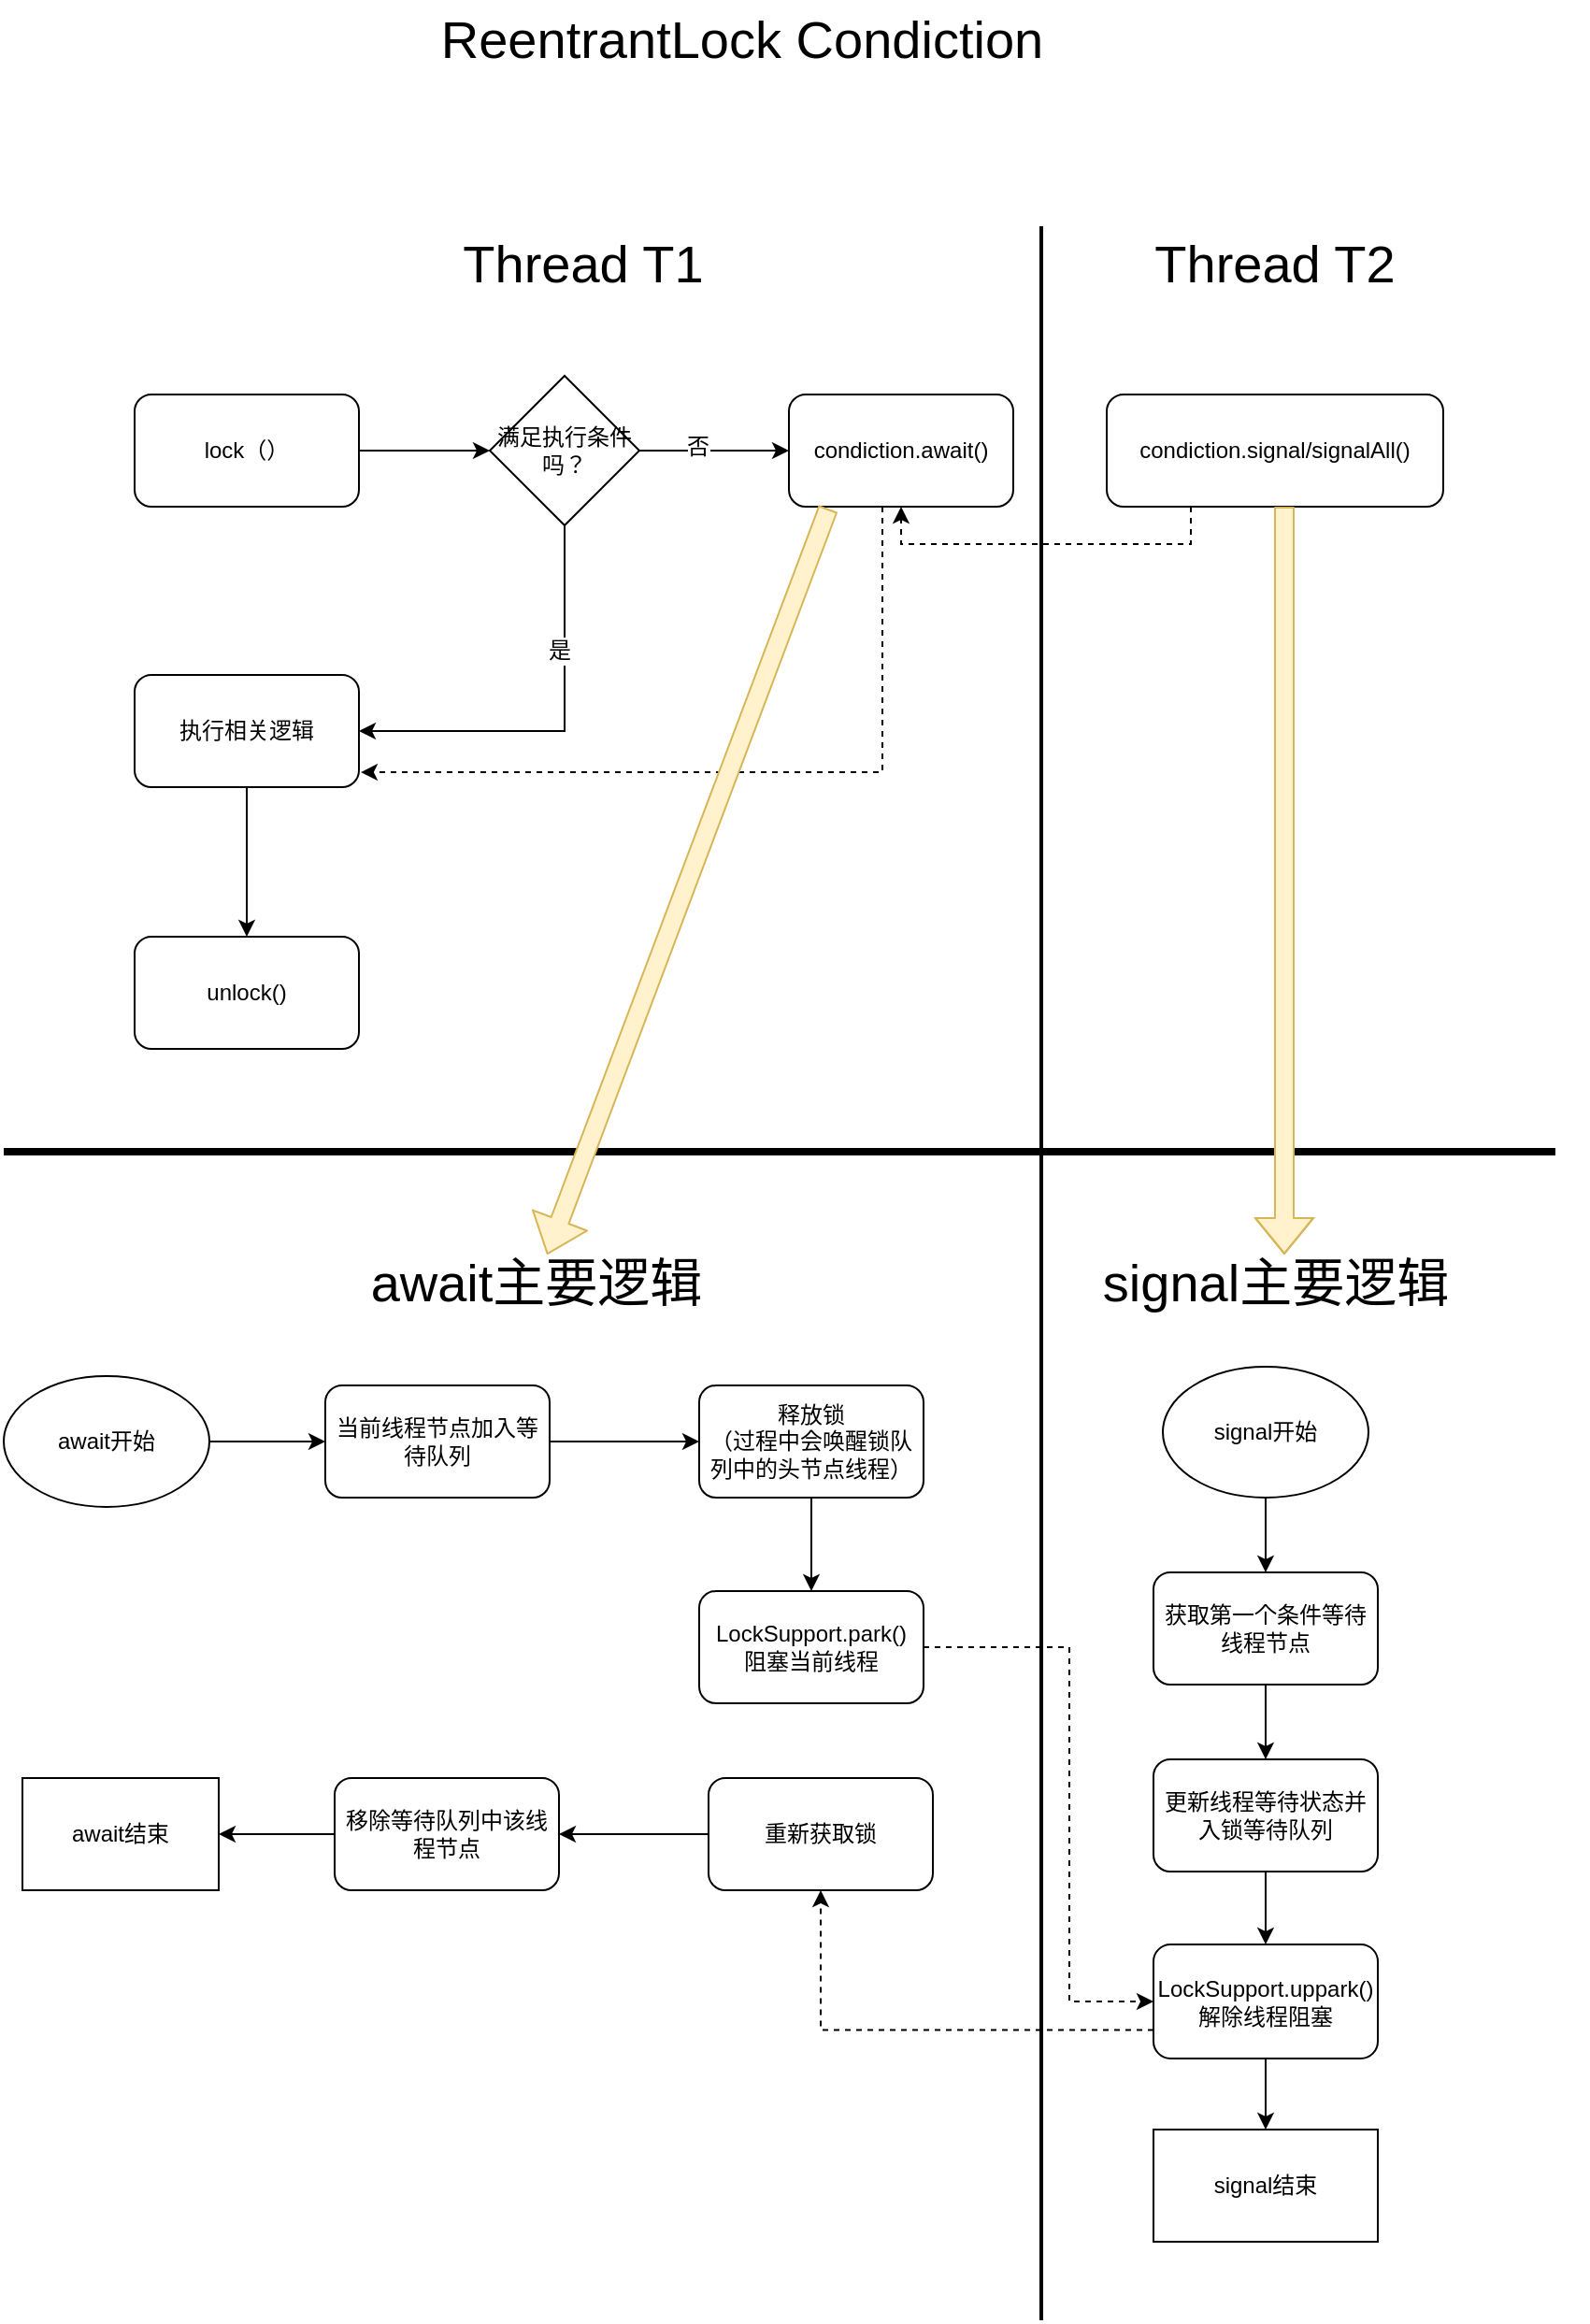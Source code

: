 <mxfile version="10.7.5" type="device"><diagram id="IPR2LpS_eU6tGA9kvpNU" name="Page-1"><mxGraphModel dx="918" dy="712" grid="1" gridSize="10" guides="1" tooltips="1" connect="1" arrows="1" fold="1" page="1" pageScale="1" pageWidth="827" pageHeight="1169" math="0" shadow="0"><root><mxCell id="0"/><mxCell id="1" parent="0"/><mxCell id="USI6KyCNQfu6QJRcM0-z-3" value="" style="edgeStyle=orthogonalEdgeStyle;rounded=0;orthogonalLoop=1;jettySize=auto;html=1;entryX=0;entryY=0.5;entryDx=0;entryDy=0;" edge="1" parent="1" source="USI6KyCNQfu6QJRcM0-z-1" target="USI6KyCNQfu6QJRcM0-z-4"><mxGeometry relative="1" as="geometry"><mxPoint x="320" y="310" as="targetPoint"/></mxGeometry></mxCell><mxCell id="USI6KyCNQfu6QJRcM0-z-1" value="lock（）" style="rounded=1;whiteSpace=wrap;html=1;" vertex="1" parent="1"><mxGeometry x="120" y="280" width="120" height="60" as="geometry"/></mxCell><mxCell id="USI6KyCNQfu6QJRcM0-z-7" value="" style="edgeStyle=orthogonalEdgeStyle;rounded=0;orthogonalLoop=1;jettySize=auto;html=1;entryX=1;entryY=0.5;entryDx=0;entryDy=0;" edge="1" parent="1" source="USI6KyCNQfu6QJRcM0-z-4" target="USI6KyCNQfu6QJRcM0-z-8"><mxGeometry relative="1" as="geometry"><mxPoint x="350" y="430" as="targetPoint"/><Array as="points"><mxPoint x="350" y="460"/></Array></mxGeometry></mxCell><mxCell id="USI6KyCNQfu6QJRcM0-z-9" value="是" style="text;html=1;resizable=0;points=[];align=center;verticalAlign=middle;labelBackgroundColor=#ffffff;" vertex="1" connectable="0" parent="USI6KyCNQfu6QJRcM0-z-7"><mxGeometry x="-0.391" y="-3" relative="1" as="geometry"><mxPoint as="offset"/></mxGeometry></mxCell><mxCell id="USI6KyCNQfu6QJRcM0-z-13" value="" style="edgeStyle=orthogonalEdgeStyle;rounded=0;orthogonalLoop=1;jettySize=auto;html=1;entryX=0;entryY=0.5;entryDx=0;entryDy=0;" edge="1" parent="1" source="USI6KyCNQfu6QJRcM0-z-4" target="USI6KyCNQfu6QJRcM0-z-15"><mxGeometry relative="1" as="geometry"><mxPoint x="470" y="310" as="targetPoint"/></mxGeometry></mxCell><mxCell id="USI6KyCNQfu6QJRcM0-z-14" value="否" style="text;html=1;resizable=0;points=[];align=center;verticalAlign=middle;labelBackgroundColor=#ffffff;" vertex="1" connectable="0" parent="USI6KyCNQfu6QJRcM0-z-13"><mxGeometry x="-0.225" y="2" relative="1" as="geometry"><mxPoint as="offset"/></mxGeometry></mxCell><mxCell id="USI6KyCNQfu6QJRcM0-z-4" value="满足执行条件吗？" style="rhombus;whiteSpace=wrap;html=1;" vertex="1" parent="1"><mxGeometry x="310" y="270" width="80" height="80" as="geometry"/></mxCell><mxCell id="USI6KyCNQfu6QJRcM0-z-11" value="" style="edgeStyle=orthogonalEdgeStyle;rounded=0;orthogonalLoop=1;jettySize=auto;html=1;" edge="1" parent="1" source="USI6KyCNQfu6QJRcM0-z-8" target="USI6KyCNQfu6QJRcM0-z-10"><mxGeometry relative="1" as="geometry"/></mxCell><mxCell id="USI6KyCNQfu6QJRcM0-z-8" value="执行相关逻辑" style="rounded=1;whiteSpace=wrap;html=1;" vertex="1" parent="1"><mxGeometry x="120" y="430" width="120" height="60" as="geometry"/></mxCell><mxCell id="USI6KyCNQfu6QJRcM0-z-10" value="unlock()" style="rounded=1;whiteSpace=wrap;html=1;" vertex="1" parent="1"><mxGeometry x="120" y="570" width="120" height="60" as="geometry"/></mxCell><mxCell id="USI6KyCNQfu6QJRcM0-z-28" style="edgeStyle=orthogonalEdgeStyle;rounded=0;orthogonalLoop=1;jettySize=auto;html=1;entryX=1.008;entryY=0.867;entryDx=0;entryDy=0;entryPerimeter=0;fontSize=28;dashed=1;" edge="1" parent="1" source="USI6KyCNQfu6QJRcM0-z-15" target="USI6KyCNQfu6QJRcM0-z-8"><mxGeometry relative="1" as="geometry"><Array as="points"><mxPoint x="520" y="482"/></Array></mxGeometry></mxCell><mxCell id="USI6KyCNQfu6QJRcM0-z-15" value="condiction.await()" style="rounded=1;whiteSpace=wrap;html=1;" vertex="1" parent="1"><mxGeometry x="470" y="280" width="120" height="60" as="geometry"/></mxCell><mxCell id="USI6KyCNQfu6QJRcM0-z-17" value="" style="line;strokeWidth=2;direction=south;html=1;" vertex="1" parent="1"><mxGeometry x="600" y="190" width="10" height="1120" as="geometry"/></mxCell><mxCell id="USI6KyCNQfu6QJRcM0-z-18" value="Thread T1" style="text;html=1;strokeColor=none;fillColor=none;align=center;verticalAlign=middle;whiteSpace=wrap;rounded=0;fontSize=28;" vertex="1" parent="1"><mxGeometry x="120" y="190" width="480" height="40" as="geometry"/></mxCell><mxCell id="USI6KyCNQfu6QJRcM0-z-19" value="Thread T2" style="text;html=1;strokeColor=none;fillColor=none;align=center;verticalAlign=middle;whiteSpace=wrap;rounded=0;fontSize=28;" vertex="1" parent="1"><mxGeometry x="590" y="190" width="280" height="40" as="geometry"/></mxCell><mxCell id="USI6KyCNQfu6QJRcM0-z-21" value="" style="edgeStyle=orthogonalEdgeStyle;rounded=0;orthogonalLoop=1;jettySize=auto;html=1;fontSize=28;dashed=1;exitX=0.25;exitY=1;exitDx=0;exitDy=0;" edge="1" parent="1" source="USI6KyCNQfu6QJRcM0-z-20" target="USI6KyCNQfu6QJRcM0-z-15"><mxGeometry relative="1" as="geometry"><Array as="points"><mxPoint x="685" y="360"/><mxPoint x="530" y="360"/></Array></mxGeometry></mxCell><mxCell id="USI6KyCNQfu6QJRcM0-z-20" value="condiction.signal/signalAll()" style="rounded=1;whiteSpace=wrap;html=1;" vertex="1" parent="1"><mxGeometry x="640" y="280" width="180" height="60" as="geometry"/></mxCell><mxCell id="USI6KyCNQfu6QJRcM0-z-29" value="ReentrantLock Condiction" style="text;html=1;strokeColor=none;fillColor=none;align=center;verticalAlign=middle;whiteSpace=wrap;rounded=0;fontSize=28;direction=south;" vertex="1" parent="1"><mxGeometry x="225" y="70" width="440" height="40" as="geometry"/></mxCell><mxCell id="USI6KyCNQfu6QJRcM0-z-31" value="await主要逻辑&lt;br&gt;" style="text;html=1;strokeColor=none;fillColor=none;align=center;verticalAlign=middle;whiteSpace=wrap;rounded=0;fontSize=28;" vertex="1" parent="1"><mxGeometry x="220" y="740" width="230" height="30" as="geometry"/></mxCell><mxCell id="USI6KyCNQfu6QJRcM0-z-35" value="" style="edgeStyle=orthogonalEdgeStyle;rounded=0;orthogonalLoop=1;jettySize=auto;html=1;fontSize=12;" edge="1" parent="1" source="USI6KyCNQfu6QJRcM0-z-32" target="USI6KyCNQfu6QJRcM0-z-34"><mxGeometry relative="1" as="geometry"/></mxCell><mxCell id="USI6KyCNQfu6QJRcM0-z-32" value="当前线程节点加入等待队列" style="rounded=1;whiteSpace=wrap;html=1;fontSize=12;" vertex="1" parent="1"><mxGeometry x="222" y="810" width="120" height="60" as="geometry"/></mxCell><mxCell id="USI6KyCNQfu6QJRcM0-z-37" value="" style="edgeStyle=orthogonalEdgeStyle;rounded=0;orthogonalLoop=1;jettySize=auto;html=1;fontSize=12;" edge="1" parent="1" source="USI6KyCNQfu6QJRcM0-z-34" target="USI6KyCNQfu6QJRcM0-z-36"><mxGeometry relative="1" as="geometry"/></mxCell><mxCell id="USI6KyCNQfu6QJRcM0-z-34" value="释放锁&lt;br&gt;（过程中会唤醒锁队列中的头节点线程）&lt;br&gt;" style="rounded=1;whiteSpace=wrap;html=1;fontSize=12;" vertex="1" parent="1"><mxGeometry x="422" y="810" width="120" height="60" as="geometry"/></mxCell><mxCell id="USI6KyCNQfu6QJRcM0-z-78" style="edgeStyle=orthogonalEdgeStyle;rounded=0;orthogonalLoop=1;jettySize=auto;html=1;entryX=0;entryY=0.5;entryDx=0;entryDy=0;fontSize=12;dashed=1;" edge="1" parent="1" source="USI6KyCNQfu6QJRcM0-z-36" target="USI6KyCNQfu6QJRcM0-z-59"><mxGeometry relative="1" as="geometry"><Array as="points"><mxPoint x="620" y="950"/><mxPoint x="620" y="1140"/></Array></mxGeometry></mxCell><mxCell id="USI6KyCNQfu6QJRcM0-z-36" value="LockSupport.park()&lt;br&gt;阻塞当前线程&lt;br&gt;" style="rounded=1;whiteSpace=wrap;html=1;fontSize=12;" vertex="1" parent="1"><mxGeometry x="422" y="920" width="120" height="60" as="geometry"/></mxCell><mxCell id="USI6KyCNQfu6QJRcM0-z-43" value="" style="edgeStyle=orthogonalEdgeStyle;rounded=0;orthogonalLoop=1;jettySize=auto;html=1;fontSize=12;" edge="1" parent="1" source="USI6KyCNQfu6QJRcM0-z-40" target="USI6KyCNQfu6QJRcM0-z-42"><mxGeometry relative="1" as="geometry"/></mxCell><mxCell id="USI6KyCNQfu6QJRcM0-z-40" value="重新获取锁" style="rounded=1;whiteSpace=wrap;html=1;fontSize=12;" vertex="1" parent="1"><mxGeometry x="427" y="1020" width="120" height="60" as="geometry"/></mxCell><mxCell id="USI6KyCNQfu6QJRcM0-z-47" value="" style="edgeStyle=orthogonalEdgeStyle;rounded=0;orthogonalLoop=1;jettySize=auto;html=1;fontSize=12;" edge="1" parent="1" source="USI6KyCNQfu6QJRcM0-z-42" target="USI6KyCNQfu6QJRcM0-z-46"><mxGeometry relative="1" as="geometry"/></mxCell><mxCell id="USI6KyCNQfu6QJRcM0-z-42" value="移除等待队列中该线程节点" style="rounded=1;whiteSpace=wrap;html=1;fontSize=12;" vertex="1" parent="1"><mxGeometry x="227" y="1020" width="120" height="60" as="geometry"/></mxCell><mxCell id="USI6KyCNQfu6QJRcM0-z-45" value="" style="edgeStyle=orthogonalEdgeStyle;rounded=0;orthogonalLoop=1;jettySize=auto;html=1;fontSize=12;" edge="1" parent="1" source="USI6KyCNQfu6QJRcM0-z-44" target="USI6KyCNQfu6QJRcM0-z-32"><mxGeometry relative="1" as="geometry"/></mxCell><mxCell id="USI6KyCNQfu6QJRcM0-z-44" value="await开始" style="ellipse;whiteSpace=wrap;html=1;fontSize=12;" vertex="1" parent="1"><mxGeometry x="50" y="805" width="110" height="70" as="geometry"/></mxCell><mxCell id="USI6KyCNQfu6QJRcM0-z-46" value="await结束" style="rounded=0;whiteSpace=wrap;html=1;fontSize=12;" vertex="1" parent="1"><mxGeometry x="60" y="1020" width="105" height="60" as="geometry"/></mxCell><mxCell id="USI6KyCNQfu6QJRcM0-z-48" value="signal主要逻辑&lt;br&gt;" style="text;html=1;strokeColor=none;fillColor=none;align=center;verticalAlign=middle;whiteSpace=wrap;rounded=0;fontSize=28;" vertex="1" parent="1"><mxGeometry x="562.5" y="740" width="335" height="30" as="geometry"/></mxCell><mxCell id="USI6KyCNQfu6QJRcM0-z-73" style="edgeStyle=orthogonalEdgeStyle;rounded=0;orthogonalLoop=1;jettySize=auto;html=1;entryX=0.5;entryY=0;entryDx=0;entryDy=0;fontSize=12;" edge="1" parent="1" source="USI6KyCNQfu6QJRcM0-z-50" target="USI6KyCNQfu6QJRcM0-z-55"><mxGeometry relative="1" as="geometry"/></mxCell><mxCell id="USI6KyCNQfu6QJRcM0-z-50" value="signal开始" style="ellipse;whiteSpace=wrap;html=1;fontSize=12;" vertex="1" parent="1"><mxGeometry x="670" y="800" width="110" height="70" as="geometry"/></mxCell><mxCell id="USI6KyCNQfu6QJRcM0-z-74" style="edgeStyle=orthogonalEdgeStyle;rounded=0;orthogonalLoop=1;jettySize=auto;html=1;entryX=0.5;entryY=0;entryDx=0;entryDy=0;fontSize=12;" edge="1" parent="1" source="USI6KyCNQfu6QJRcM0-z-55" target="USI6KyCNQfu6QJRcM0-z-57"><mxGeometry relative="1" as="geometry"/></mxCell><mxCell id="USI6KyCNQfu6QJRcM0-z-55" value="获取第一个条件等待线程节点" style="rounded=1;whiteSpace=wrap;html=1;fontSize=12;" vertex="1" parent="1"><mxGeometry x="665" y="910" width="120" height="60" as="geometry"/></mxCell><mxCell id="USI6KyCNQfu6QJRcM0-z-75" style="edgeStyle=orthogonalEdgeStyle;rounded=0;orthogonalLoop=1;jettySize=auto;html=1;entryX=0.5;entryY=0;entryDx=0;entryDy=0;fontSize=12;" edge="1" parent="1" source="USI6KyCNQfu6QJRcM0-z-57" target="USI6KyCNQfu6QJRcM0-z-59"><mxGeometry relative="1" as="geometry"/></mxCell><mxCell id="USI6KyCNQfu6QJRcM0-z-57" value="更新线程等待状态并入锁等待队列&lt;br&gt;" style="rounded=1;whiteSpace=wrap;html=1;fontSize=12;" vertex="1" parent="1"><mxGeometry x="665" y="1010" width="120" height="60" as="geometry"/></mxCell><mxCell id="USI6KyCNQfu6QJRcM0-z-77" style="edgeStyle=orthogonalEdgeStyle;rounded=0;orthogonalLoop=1;jettySize=auto;html=1;entryX=0.5;entryY=0;entryDx=0;entryDy=0;fontSize=12;" edge="1" parent="1" source="USI6KyCNQfu6QJRcM0-z-59" target="USI6KyCNQfu6QJRcM0-z-71"><mxGeometry relative="1" as="geometry"/></mxCell><mxCell id="USI6KyCNQfu6QJRcM0-z-79" style="edgeStyle=orthogonalEdgeStyle;rounded=0;orthogonalLoop=1;jettySize=auto;html=1;exitX=0;exitY=0.75;exitDx=0;exitDy=0;dashed=1;fontSize=12;" edge="1" parent="1" source="USI6KyCNQfu6QJRcM0-z-59" target="USI6KyCNQfu6QJRcM0-z-40"><mxGeometry relative="1" as="geometry"/></mxCell><mxCell id="USI6KyCNQfu6QJRcM0-z-59" value="LockSupport.uppark()&lt;br&gt;解除线程阻塞&lt;br&gt;" style="rounded=1;whiteSpace=wrap;html=1;fontSize=12;" vertex="1" parent="1"><mxGeometry x="665" y="1109" width="120" height="61" as="geometry"/></mxCell><mxCell id="USI6KyCNQfu6QJRcM0-z-71" value="signal结束" style="rounded=0;whiteSpace=wrap;html=1;fontSize=12;" vertex="1" parent="1"><mxGeometry x="665" y="1208" width="120" height="60" as="geometry"/></mxCell><mxCell id="USI6KyCNQfu6QJRcM0-z-72" style="edgeStyle=orthogonalEdgeStyle;rounded=0;orthogonalLoop=1;jettySize=auto;html=1;exitX=0.5;exitY=1;exitDx=0;exitDy=0;dashed=1;fontSize=12;" edge="1" parent="1" source="USI6KyCNQfu6QJRcM0-z-50" target="USI6KyCNQfu6QJRcM0-z-50"><mxGeometry relative="1" as="geometry"/></mxCell><mxCell id="USI6KyCNQfu6QJRcM0-z-80" value="" style="line;strokeWidth=4;html=1;perimeter=backbonePerimeter;points=[];outlineConnect=0;fontSize=12;" vertex="1" parent="1"><mxGeometry x="50" y="680" width="830" height="10" as="geometry"/></mxCell><mxCell id="USI6KyCNQfu6QJRcM0-z-83" value="" style="shape=flexArrow;endArrow=classic;html=1;fontSize=12;exitX=0.175;exitY=1.017;exitDx=0;exitDy=0;exitPerimeter=0;fillColor=#fff2cc;strokeColor=#d6b656;" edge="1" parent="1" source="USI6KyCNQfu6QJRcM0-z-15" target="USI6KyCNQfu6QJRcM0-z-31"><mxGeometry width="50" height="50" relative="1" as="geometry"><mxPoint x="430" y="620" as="sourcePoint"/><mxPoint x="390" y="720" as="targetPoint"/></mxGeometry></mxCell><mxCell id="USI6KyCNQfu6QJRcM0-z-84" value="" style="shape=flexArrow;endArrow=classic;html=1;fontSize=12;fillColor=#fff2cc;strokeColor=#d6b656;" edge="1" parent="1"><mxGeometry width="50" height="50" relative="1" as="geometry"><mxPoint x="735" y="340" as="sourcePoint"/><mxPoint x="735" y="740" as="targetPoint"/><Array as="points"><mxPoint x="735" y="560"/></Array></mxGeometry></mxCell></root></mxGraphModel></diagram></mxfile>